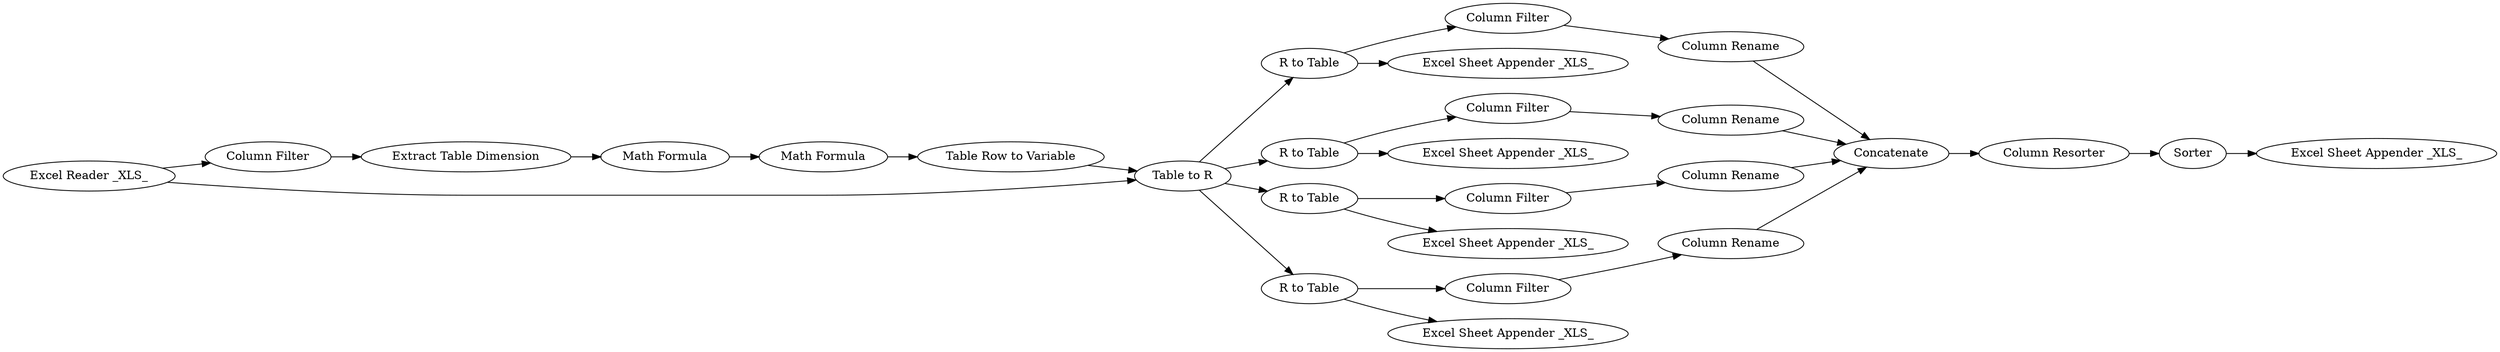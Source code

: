 digraph {
	3 [label="Excel Reader _XLS_"]
	7 [label="Column Filter"]
	13 [label="Extract Table Dimension"]
	14 [label="Math Formula"]
	15 [label="Math Formula"]
	16 [label="Table Row to Variable"]
	17 [label="Table to R"]
	18 [label="R to Table"]
	19 [label="R to Table"]
	20 [label="R to Table"]
	21 [label="R to Table"]
	22 [label="Column Filter"]
	23 [label="Column Filter"]
	24 [label="Column Filter"]
	25 [label="Column Filter"]
	27 [label="Column Rename"]
	28 [label="Column Rename"]
	29 [label="Column Rename"]
	30 [label="Column Rename"]
	31 [label=Concatenate]
	32 [label="Column Resorter"]
	33 [label=Sorter]
	39 [label="Excel Sheet Appender _XLS_"]
	40 [label="Excel Sheet Appender _XLS_"]
	41 [label="Excel Sheet Appender _XLS_"]
	42 [label="Excel Sheet Appender _XLS_"]
	43 [label="Excel Sheet Appender _XLS_"]
	3 -> 7
	3 -> 17
	7 -> 13
	13 -> 14
	14 -> 15
	15 -> 16
	16 -> 17
	17 -> 18
	17 -> 19
	17 -> 20
	17 -> 21
	18 -> 22
	18 -> 42
	19 -> 23
	19 -> 39
	20 -> 24
	20 -> 43
	21 -> 25
	21 -> 41
	22 -> 27
	23 -> 28
	24 -> 29
	25 -> 30
	27 -> 31
	28 -> 31
	29 -> 31
	30 -> 31
	31 -> 32
	32 -> 33
	33 -> 40
	rankdir=LR
}
